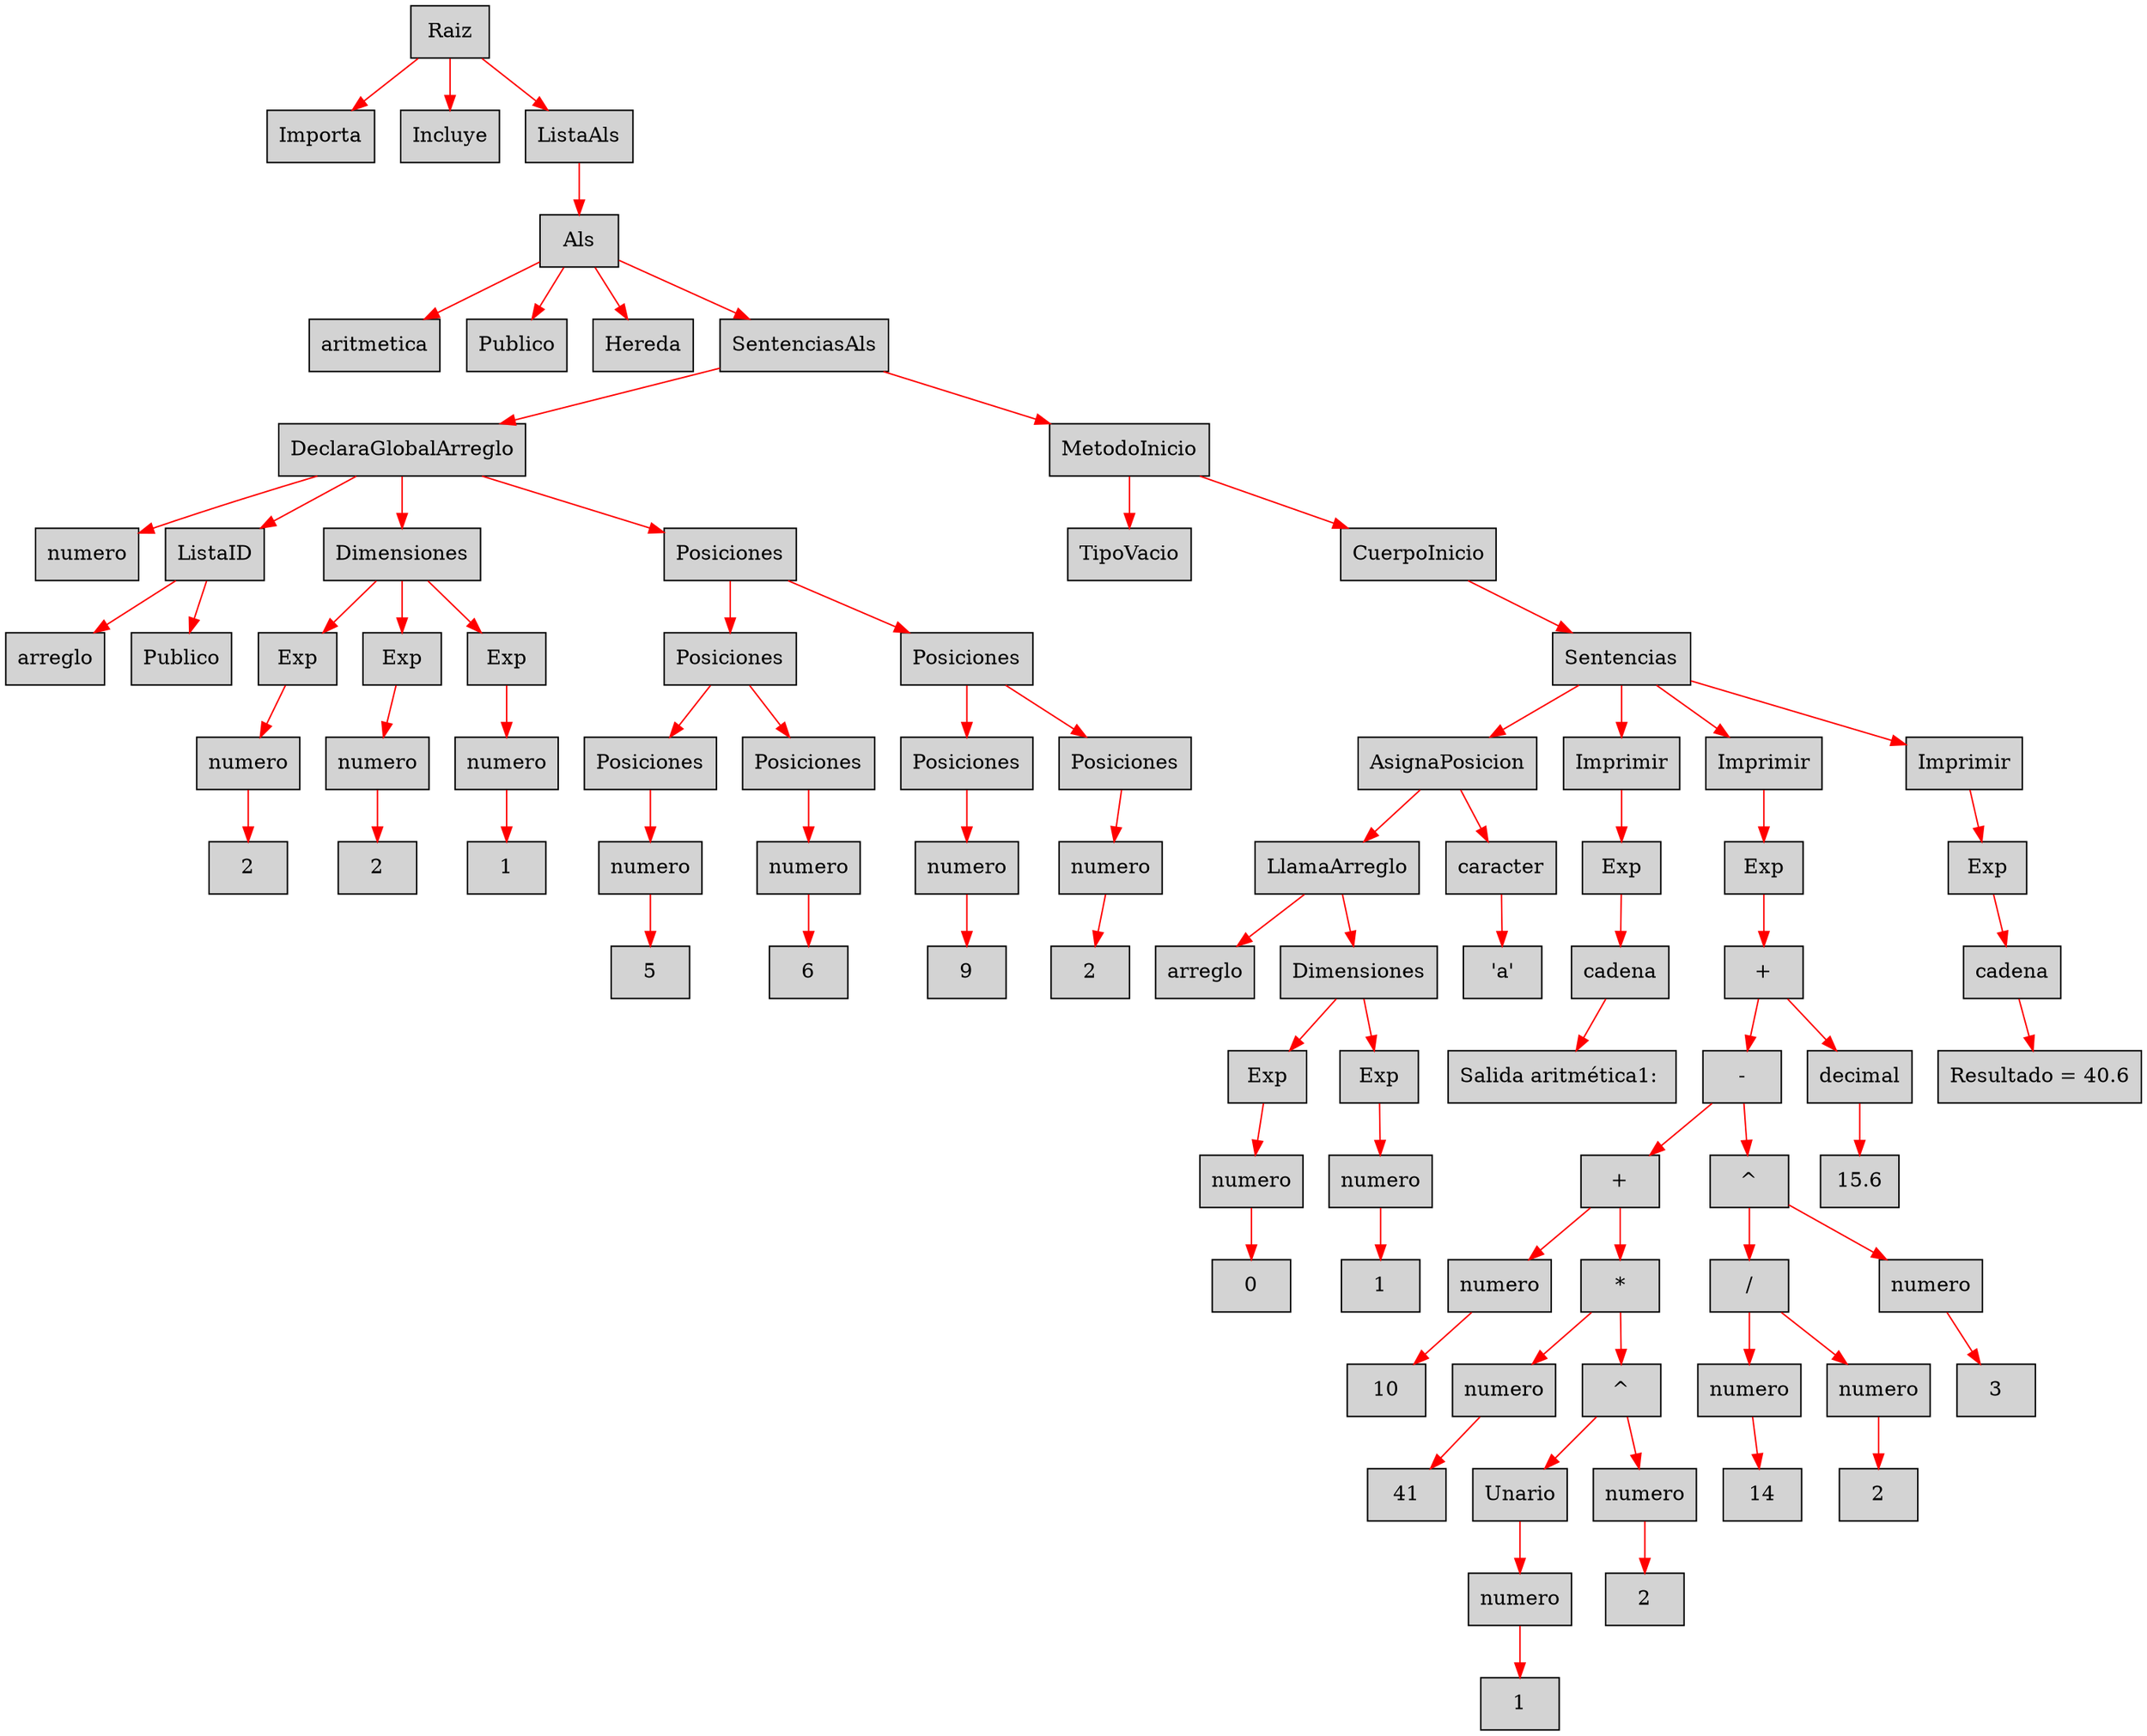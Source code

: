digraph G {node[shape=box, style=filled]; edge[color=red]
node705066063[label="Raiz"];
 node705066063->node65082763;node65082763[label="Importa"];
 node705066063->node19116477;node19116477[label="Incluye"];
 node705066063->node330110543;node330110543[label="ListaAls"];
 node330110543->node168864889;node168864889[label="Als"];
 node168864889->node30850557;node30850557[label="aritmetica"];
 node168864889->node501500451;node501500451[label="Publico"];
 node168864889->node1711286462;node1711286462[label="Hereda"];
 node168864889->node1769747299;node1769747299[label="SentenciasAls"];
 node1769747299->node1576096484;node1576096484[label="DeclaraGlobalArreglo"];
 node1576096484->node1660661291;node1660661291[label="numero"];
 node1576096484->node98123538;node98123538[label="ListaID"];
 node98123538->node230093793;node230093793[label="arreglo"];
 node98123538->node1518859969;node1518859969[label="Publico"];
 node1576096484->node1706201420;node1706201420[label="Dimensiones"];
 node1706201420->node694096711;node694096711[label="Exp"];
 node694096711->node323802230;node323802230[label="numero"];
 node323802230->node1989675296;node1989675296[label="2"];
 node1706201420->node122801742;node122801742[label="Exp"];
 node122801742->node1455763656;node1455763656[label="numero"];
 node1455763656->node601858306;node601858306[label="2"];
 node1706201420->node364412240;node364412240[label="Exp"];
 node364412240->node479392279;node479392279[label="numero"];
 node479392279->node1664012861;node1664012861[label="1"];
 node1576096484->node1026013419;node1026013419[label="Posiciones"];
 node1026013419->node1797456098;node1797456098[label="Posiciones"];
 node1797456098->node1613387227;node1613387227[label="Posiciones"];
 node1613387227->node1971375321;node1971375321[label="numero"];
 node1971375321->node1977668194;node1977668194[label="5"];
 node1797456098->node104327212;node104327212[label="Posiciones"];
 node104327212->node872542652;node872542652[label="numero"];
 node872542652->node1192498657;node1192498657[label="6"];
 node1026013419->node873774243;node873774243[label="Posiciones"];
 node873774243->node224089221;node224089221[label="Posiciones"];
 node224089221->node921491587;node921491587[label="numero"];
 node921491587->node1362127010;node1362127010[label="9"];
 node873774243->node1087383427;node1087383427[label="Posiciones"];
 node1087383427->node393788512;node393788512[label="numero"];
 node393788512->node1199589068;node1199589068[label="2"];
 node1769747299->node363283430;node363283430[label="MetodoInicio"];
 node363283430->node1409979118;node1409979118[label="TipoVacio"];
 node363283430->node113491891;node113491891[label="CuerpoInicio"];
 node113491891->node1127231361;node1127231361[label="Sentencias"];
 node1127231361->node1822944370;node1822944370[label="AsignaPosicion"];
 node1822944370->node1815781098;node1815781098[label="LlamaArreglo"];
 node1815781098->node1998555897;node1998555897[label="arreglo"];
 node1815781098->node898756540;node898756540[label="Dimensiones"];
 node898756540->node1711685888;node1711685888[label="Exp"];
 node1711685888->node1584619236;node1584619236[label="numero"];
 node1584619236->node1437622161;node1437622161[label="0"];
 node898756540->node1868998292;node1868998292[label="Exp"];
 node1868998292->node1002239033;node1002239033[label="numero"];
 node1002239033->node2147224020;node2147224020[label="1"];
 node1822944370->node686263661;node686263661[label="caracter"];
 node686263661->node1919929571;node1919929571[label="'a'"];
 node1127231361->node783213483;node783213483[label="Imprimir"];
 node783213483->node822340867;node822340867[label="Exp"];
 node822340867->node622564011;node622564011[label="cadena"];
 node622564011->node689916479;node689916479[label="Salida aritmética1: "];
 node1127231361->node1886734092;node1886734092[label="Imprimir"];
 node1886734092->node1588643828;node1588643828[label="Exp"];
 node1588643828->node667387971;node667387971[label="+"];
 node667387971->node1952079926;node1952079926[label="-"];
 node1952079926->node776799382;node776799382[label="+"];
 node776799382->node1981475276;node1981475276[label="numero"];
 node1981475276->node1829036764;node1829036764[label="10"];
 node776799382->node1257792666;node1257792666[label="*"];
 node1257792666->node215458023;node215458023[label="numero"];
 node215458023->node765619256;node765619256[label="41"];
 node1257792666->node1744464210;node1744464210[label="^"];
 node1744464210->node1848581507;node1848581507[label="Unario"];
 node1848581507->node1607354425;node1607354425[label="numero"];
 node1607354425->node1639136340;node1639136340[label="1"];
 node1744464210->node1429699017;node1429699017[label="numero"];
 node1429699017->node1130542569;node1130542569[label="2"];
 node1952079926->node1849729596;node1849729596[label="^"];
 node1849729596->node384393788;node384393788[label="/"];
 node384393788->node2029959193;node2029959193[label="numero"];
 node2029959193->node786794258;node786794258[label="14"];
 node384393788->node1172275632;node1172275632[label="numero"];
 node1172275632->node419095477;node419095477[label="2"];
 node1849729596->node357150403;node357150403[label="numero"];
 node357150403->node387348079;node387348079[label="3"];
 node667387971->node788375356;node788375356[label="decimal"];
 node788375356->node1641352733;node1641352733[label="15.6"];
 node1127231361->node959617874;node959617874[label="Imprimir"];
 node959617874->node489895701;node489895701[label="Exp"];
 node489895701->node1580509128;node1580509128[label="cadena"];
 node1580509128->node400093173;node400093173[label="Resultado = 40.6"];

}
